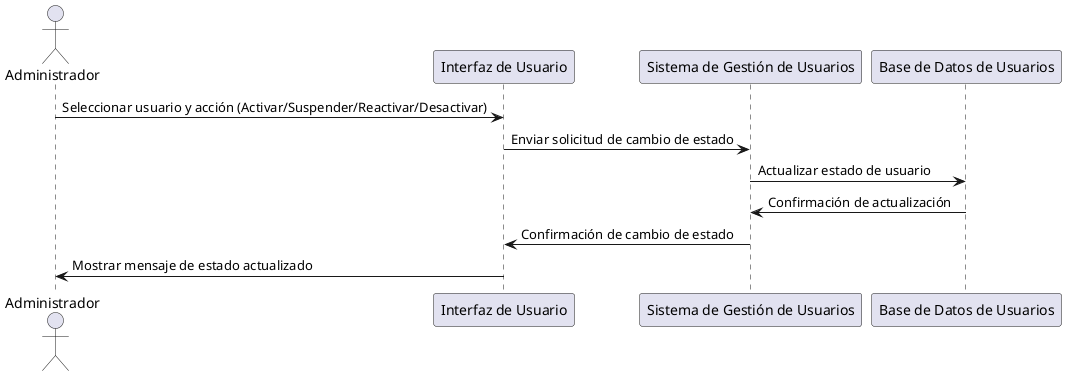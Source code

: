 @startuml
actor Administrador
participant "Interfaz de Usuario" as UI
participant "Sistema de Gestión de Usuarios" as Sistema
participant "Base de Datos de Usuarios" as BD

Administrador -> UI: Seleccionar usuario y acción (Activar/Suspender/Reactivar/Desactivar)
UI -> Sistema: Enviar solicitud de cambio de estado
Sistema -> BD: Actualizar estado de usuario
BD -> Sistema: Confirmación de actualización
Sistema -> UI: Confirmación de cambio de estado
UI -> Administrador: Mostrar mensaje de estado actualizado
@enduml
